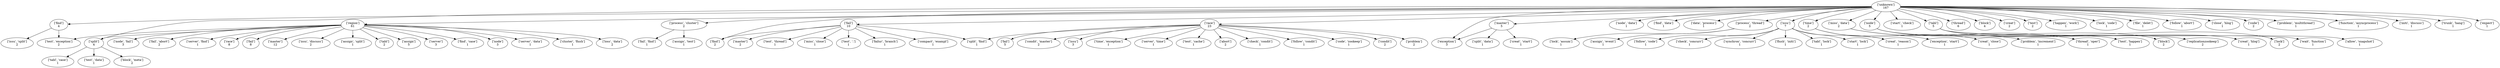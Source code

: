 strict digraph  {
	"['unknown']
167" -> "['region']
61";
	"['unknown']
167" -> "['process', 'cluster']
2";
	"['unknown']
167" -> "['race']
23";
	"['unknown']
167" -> "['fail']
10";
	"['unknown']
167" -> "['find']
4";
	"['unknown']
167" -> "['master']
5";
	"['unknown']
167" -> "['node', 'data']
1";
	"['unknown']
167" -> "['split']
4";
	"['unknown']
167" -> "['find', 'data']
1";
	"['unknown']
167" -> "['data', 'process']
1";
	"['unknown']
167" -> "['process', 'thread']
2";
	"['unknown']
167" -> "['issu']
7";
	"['unknown']
167" -> "['time']
2";
	"['unknown']
167" -> "['miss', 'data']
2";
	"['unknown']
167" -> "['node']
5";
	"['unknown']
167" -> "['start', 'check']
1";
	"['unknown']
167" -> "['tabl']
5";
	"['unknown']
167" -> "['find']
2";
	"['unknown']
167" -> "['thread']
6";
	"['unknown']
167" -> "['block']
4";
	"['unknown']
167" -> "['exception']
3";
	"['unknown']
167" -> "['creat']
2";
	"['unknown']
167" -> "['test']
2";
	"['unknown']
167" -> "['happen', 'work']
1";
	"['unknown']
167" -> "['lock', 'code']
1";
	"['unknown']
167" -> "['file', 'delet']
1";
	"['unknown']
167" -> "['follow', 'abort']
1";
	"['unknown']
167" -> "['close', 'hlog']
1";
	"['unknown']
167" -> "['code']
2";
	"['unknown']
167" -> "['problem', 'multithread']
1";
	"['unknown']
167" -> "['function', 'asyncprocess']
1";
	"['unknown']
167" -> "['initi', 'discuss']
1";
	"['unknown']
167" -> "['trunk', 'hang']
1";
	"['unknown']
167" -> "['expect']
1";
	"['region']
61" -> "['split']
4";
	"['region']
61" -> "['node', 'fail']
3";
	"['region']
61" -> "['fail', 'abort']
2";
	"['region']
61" -> "['server', 'find']
1";
	"['region']
61" -> "['race']
8";
	"['region']
61" -> "['fail']
8";
	"['region']
61" -> "['master']
12";
	"['region']
61" -> "['test', 'exception']
2";
	"['region']
61" -> "['issu', 'discuss']
2";
	"['region']
61" -> "['assign', 'split']
1";
	"['region']
61" -> "['tabl']
2";
	"['region']
61" -> "['assign']
5";
	"['region']
61" -> "['server']
3";
	"['region']
61" -> "['find', 'case']
1";
	"['region']
61" -> "['node']
3";
	"['region']
61" -> "['server', 'data']
1";
	"['region']
61" -> "['cluster', 'flush']
1";
	"['region']
61" -> "['loss', 'data']
2";
	"['process', 'cluster']
2" -> "['fail', 'find']
1";
	"['process', 'cluster']
2" -> "['assign', 'test']
1";
	"['race']
23" -> "['split', 'find']
1";
	"['race']
23" -> "['fail']
5";
	"['race']
23" -> "['condit', 'master']
2";
	"['race']
23" -> "['issu']
3";
	"['race']
23" -> "['time', 'exception']
1";
	"['race']
23" -> "['server', 'time']
1";
	"['race']
23" -> "['test', 'cache']
1";
	"['race']
23" -> "['abort']
2";
	"['race']
23" -> "['check', 'condit']
1";
	"['race']
23" -> "['follow', 'condit']
1";
	"['race']
23" -> "['code', 'zookeep']
1";
	"['race']
23" -> "['condit']
2";
	"['race']
23" -> "['problem']
2";
	"['fail']
10" -> "['find']
2";
	"['fail']
10" -> "['split', 'find']
1";
	"['fail']
10" -> "['master']
2";
	"['fail']
10" -> "['test', 'thread']
1";
	"['fail']
10" -> "['miss', 'close']
1";
	"['fail']
10" -> "['test', '.']
1";
	"['fail']
10" -> "['failur', 'branch']
1";
	"['fail']
10" -> "['compact', 'exampl']
1";
	"['find']
4" -> "['test', 'exception']
2";
	"['find']
4" -> "['issu', 'split']
2";
	"['master']
5" -> "['exception']
3";
	"['master']
5" -> "['split', 'data']
1";
	"['master']
5" -> "['creat', 'start']
1";
	"['split']
4" -> "['tabl', 'case']
1";
	"['split']
4" -> "['test', 'data']
1";
	"['split']
4" -> "['block', 'meta']
2";
	"['process', 'thread']
2" -> "['lock', 'assum']
1";
	"['process', 'thread']
2" -> "['assign', 'event']
1";
	"['issu']
7" -> "['tabl', 'lock']
1";
	"['issu']
7" -> "['start', 'lock']
1";
	"['issu']
7" -> "['creat', 'reason']
1";
	"['issu']
7" -> "['follow', 'code']
1";
	"['issu']
7" -> "['check', 'concurr']
1";
	"['issu']
7" -> "['synchron', 'concurr']
1";
	"['issu']
7" -> "['flush', 'initi']
1";
	"['time']
2" -> "['exception', 'start']
1";
	"['time']
2" -> "['creat', 'close']
1";
	"['miss', 'data']
2" -> "['problem', 'increment']
1";
	"['miss', 'data']
2" -> "['thread', 'oper']
1";
	"['node']
5" -> "['test', 'happen']
1";
	"['node']
5" -> "['block']
2";
	"['node']
5" -> "['replicationzookeep']
2";
	"['tabl']
5" -> "['creat', 'hlog']
1";
	"['tabl']
5" -> "['lock']
2";
	"['tabl']
5" -> "['wait', 'function']
1";
	"['tabl']
5" -> "['allow', 'snapshot']
1";
}
